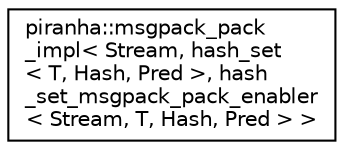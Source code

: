 digraph "Graphical Class Hierarchy"
{
  edge [fontname="Helvetica",fontsize="10",labelfontname="Helvetica",labelfontsize="10"];
  node [fontname="Helvetica",fontsize="10",shape=record];
  rankdir="LR";
  Node0 [label="piranha::msgpack_pack\l_impl\< Stream, hash_set\l\< T, Hash, Pred \>, hash\l_set_msgpack_pack_enabler\l\< Stream, T, Hash, Pred \> \>",height=0.2,width=0.4,color="black", fillcolor="white", style="filled",URL="$structpiranha_1_1msgpack__pack__impl_3_01_stream_00_01hash__set_3_01_t_00_01_hash_00_01_pred_01_a066d477d6a81a66d3d487890659fa84.html",tooltip="Specialisation of piranha::msgpack_pack() for piranha::hash_set. "];
}
